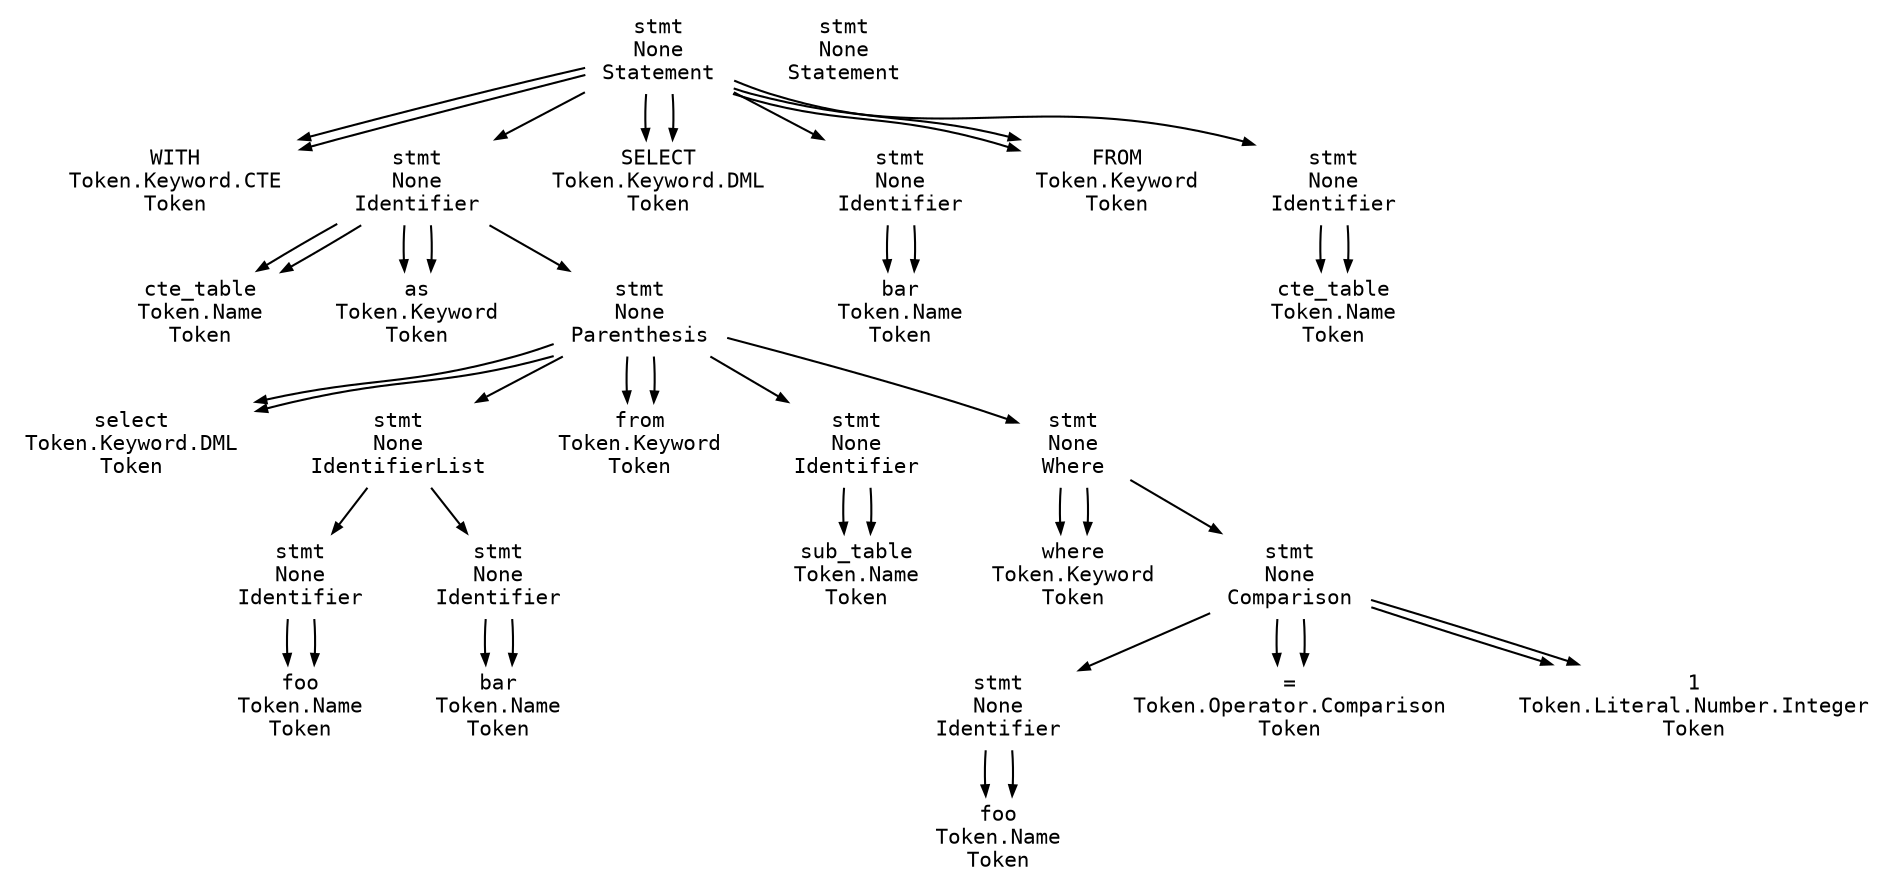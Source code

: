 
digraph astgraph {
  node [shape=none, fontsize=10, fontname="Courier", height=.1];
  ranksep=.3;
  edge [arrowsize=.5]

node0 [ label="stmt\nNone\nStatement" ]
node1 [ label="WITH\nToken.Keyword.CTE\nToken" ]
node2 [ label="stmt\nNone\nIdentifier" ]
node3 [ label="cte_table\nToken.Name\nToken" ]
node4 [ label="as\nToken.Keyword\nToken" ]
node5 [ label="stmt\nNone\nParenthesis" ]
node6 [ label="select\nToken.Keyword.DML\nToken" ]
node7 [ label="stmt\nNone\nIdentifierList" ]
node8 [ label="stmt\nNone\nIdentifier" ]
node9 [ label="foo\nToken.Name\nToken" ]
node10 [ label="stmt\nNone\nIdentifier" ]
node11 [ label="bar\nToken.Name\nToken" ]
node12 [ label="from\nToken.Keyword\nToken" ]
node13 [ label="stmt\nNone\nIdentifier" ]
node14 [ label="sub_table\nToken.Name\nToken" ]
node15 [ label="stmt\nNone\nWhere" ]
node16 [ label="where\nToken.Keyword\nToken" ]
node17 [ label="stmt\nNone\nComparison" ]
node18 [ label="stmt\nNone\nIdentifier" ]
node19 [ label="foo\nToken.Name\nToken" ]
node20 [ label="=\nToken.Operator.Comparison\nToken" ]
node21 [ label="1\nToken.Literal.Number.Integer\nToken" ]
node22 [ label="SELECT\nToken.Keyword.DML\nToken" ]
node23 [ label="stmt\nNone\nIdentifier" ]
node24 [ label="bar\nToken.Name\nToken" ]
node25 [ label="FROM\nToken.Keyword\nToken" ]
node26 [ label="stmt\nNone\nIdentifier" ]
node27 [ label="cte_table\nToken.Name\nToken" ]
node28 [ label="stmt\nNone\nStatement" ]
node0 -> node1
node0 -> node2
node2 -> node3
node2 -> node4
node2 -> node5
node5 -> node6
node5 -> node7
node7 -> node8
node8 -> node9
node8 -> node9
node7 -> node10
node10 -> node11
node10 -> node11
node5 -> node12
node5 -> node13
node13 -> node14
node13 -> node14
node5 -> node15
node15 -> node16
node15 -> node17
node17 -> node18
node18 -> node19
node18 -> node19
node17 -> node20
node17 -> node21
node17 -> node20
node17 -> node21
node15 -> node16
node5 -> node6
node5 -> node12
node2 -> node3
node2 -> node4
node0 -> node22
node0 -> node23
node23 -> node24
node23 -> node24
node0 -> node25
node0 -> node26
node26 -> node27
node26 -> node27
node0 -> node1
node0 -> node22
node0 -> node25
}